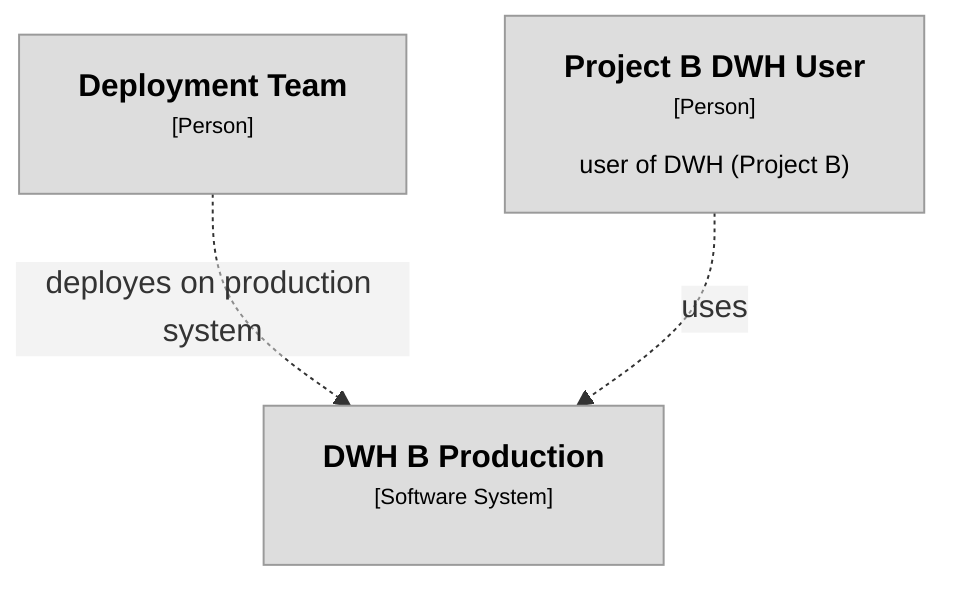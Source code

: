 graph TB
  linkStyle default fill:#ffffff
  7["<div style='font-weight: bold'>Deployment Team</div><div style='font-size: 70%; margin-top: 0px'>[Person]</div><div style='font-size: 80%; margin-top:10px'></div>"]
  style 7 fill:#dddddd,stroke:#9a9a9a,color:#000000
  8["<div style='font-weight: bold'>Project B DWH User</div><div style='font-size: 70%; margin-top: 0px'>[Person]</div><div style='font-size: 80%; margin-top:10px'>user of DWH (Project B)</div>"]
  style 8 fill:#dddddd,stroke:#9a9a9a,color:#000000
  25["<div style='font-weight: bold'>DWH B Production</div><div style='font-size: 70%; margin-top: 0px'>[Software System]</div><div style='font-size: 80%; margin-top:10px'></div>"]
  style 25 fill:#dddddd,stroke:#9a9a9a,color:#000000
  7-. "<div>deployes on production system</div><div style='font-size: 70%'></div>" .->25
  8-. "<div>uses</div><div style='font-size: 70%'></div>" .->25
